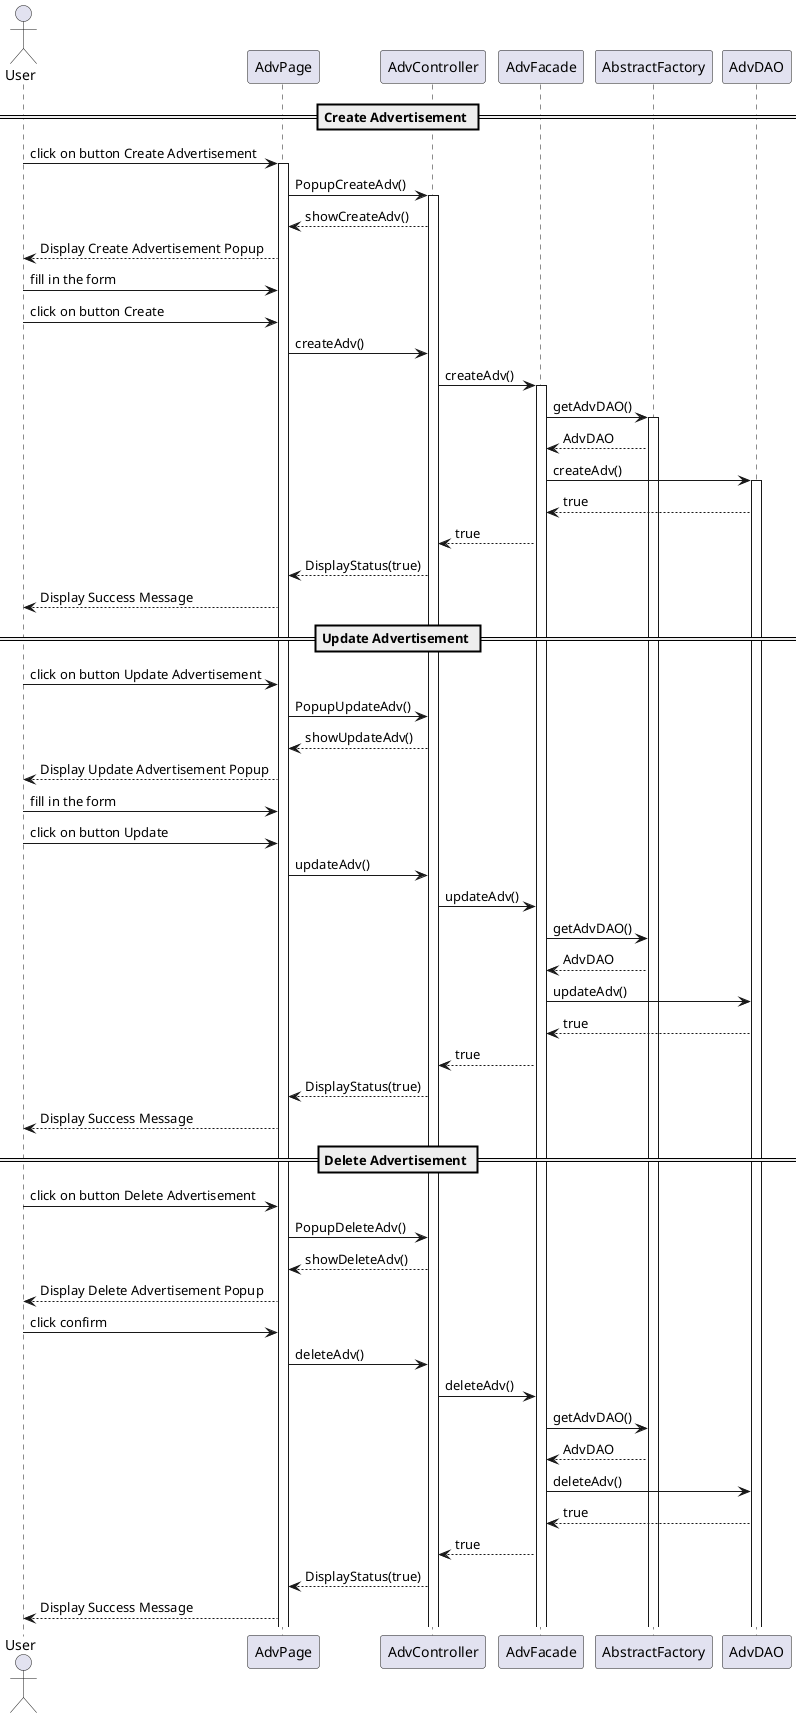 @startuml

actor User

participant "AdvPage" as UI
participant "AdvController" as Controller
participant "AdvFacade" as Facade
participant "AbstractFactory" as Factory
participant "AdvDAO" as DAO

== Create Advertisement ==
User -> UI++ : click on button Create Advertisement
UI -> Controller++ : PopupCreateAdv()
Controller --> UI : showCreateAdv()
UI --> User : Display Create Advertisement Popup
User -> UI : fill in the form
User -> UI : click on button Create
UI -> Controller : createAdv()
Controller -> Facade++ : createAdv()
Facade -> Factory++ : getAdvDAO()
Factory --> Facade : AdvDAO
Facade -> DAO++ : createAdv()
DAO --> Facade : true
Facade --> Controller : true
Controller --> UI : DisplayStatus(true)
UI --> User : Display Success Message

== Update Advertisement ==

User -> UI : click on button Update Advertisement
UI -> Controller : PopupUpdateAdv()
Controller --> UI : showUpdateAdv()
UI --> User : Display Update Advertisement Popup
User -> UI : fill in the form
User -> UI : click on button Update
UI -> Controller : updateAdv()
Controller -> Facade : updateAdv()
Facade -> Factory : getAdvDAO()
Factory --> Facade : AdvDAO
Facade -> DAO : updateAdv()
DAO --> Facade : true
Facade --> Controller : true
Controller --> UI : DisplayStatus(true)
UI --> User : Display Success Message

== Delete Advertisement ==

User -> UI : click on button Delete Advertisement
UI -> Controller : PopupDeleteAdv()
Controller --> UI : showDeleteAdv()
UI --> User : Display Delete Advertisement Popup
User -> UI : click confirm
UI -> Controller : deleteAdv()
Controller -> Facade : deleteAdv()
Facade -> Factory : getAdvDAO()
Factory --> Facade : AdvDAO
Facade -> DAO : deleteAdv()
DAO --> Facade : true
Facade --> Controller : true
Controller --> UI : DisplayStatus(true)
UI --> User : Display Success Message


@enduml
